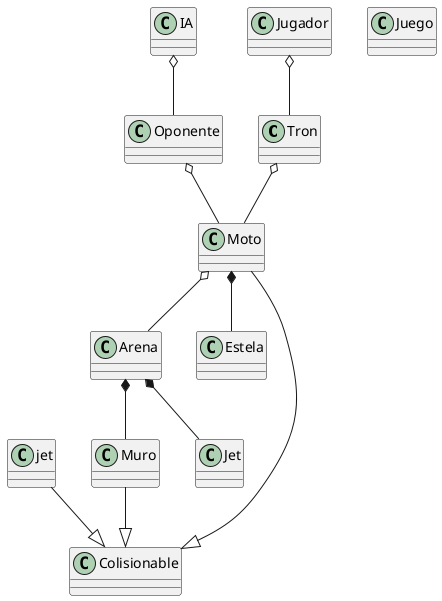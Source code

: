 @startuml

class Tron
class Juego
class Jugador
class IA
class Moto 
class Arena 
class Oponente
class Muro 
class Jet
class Estela 
class Colisionable

Moto o-- Arena
Tron o-- Moto
Oponente o-- Moto




Jugador o-- Tron
IA o-- Oponente
Moto *-- Estela
Arena *-- Muro
Arena *-- Jet
Moto --|> Colisionable
Muro --|> Colisionable
jet --|> Colisionable

@endl 
